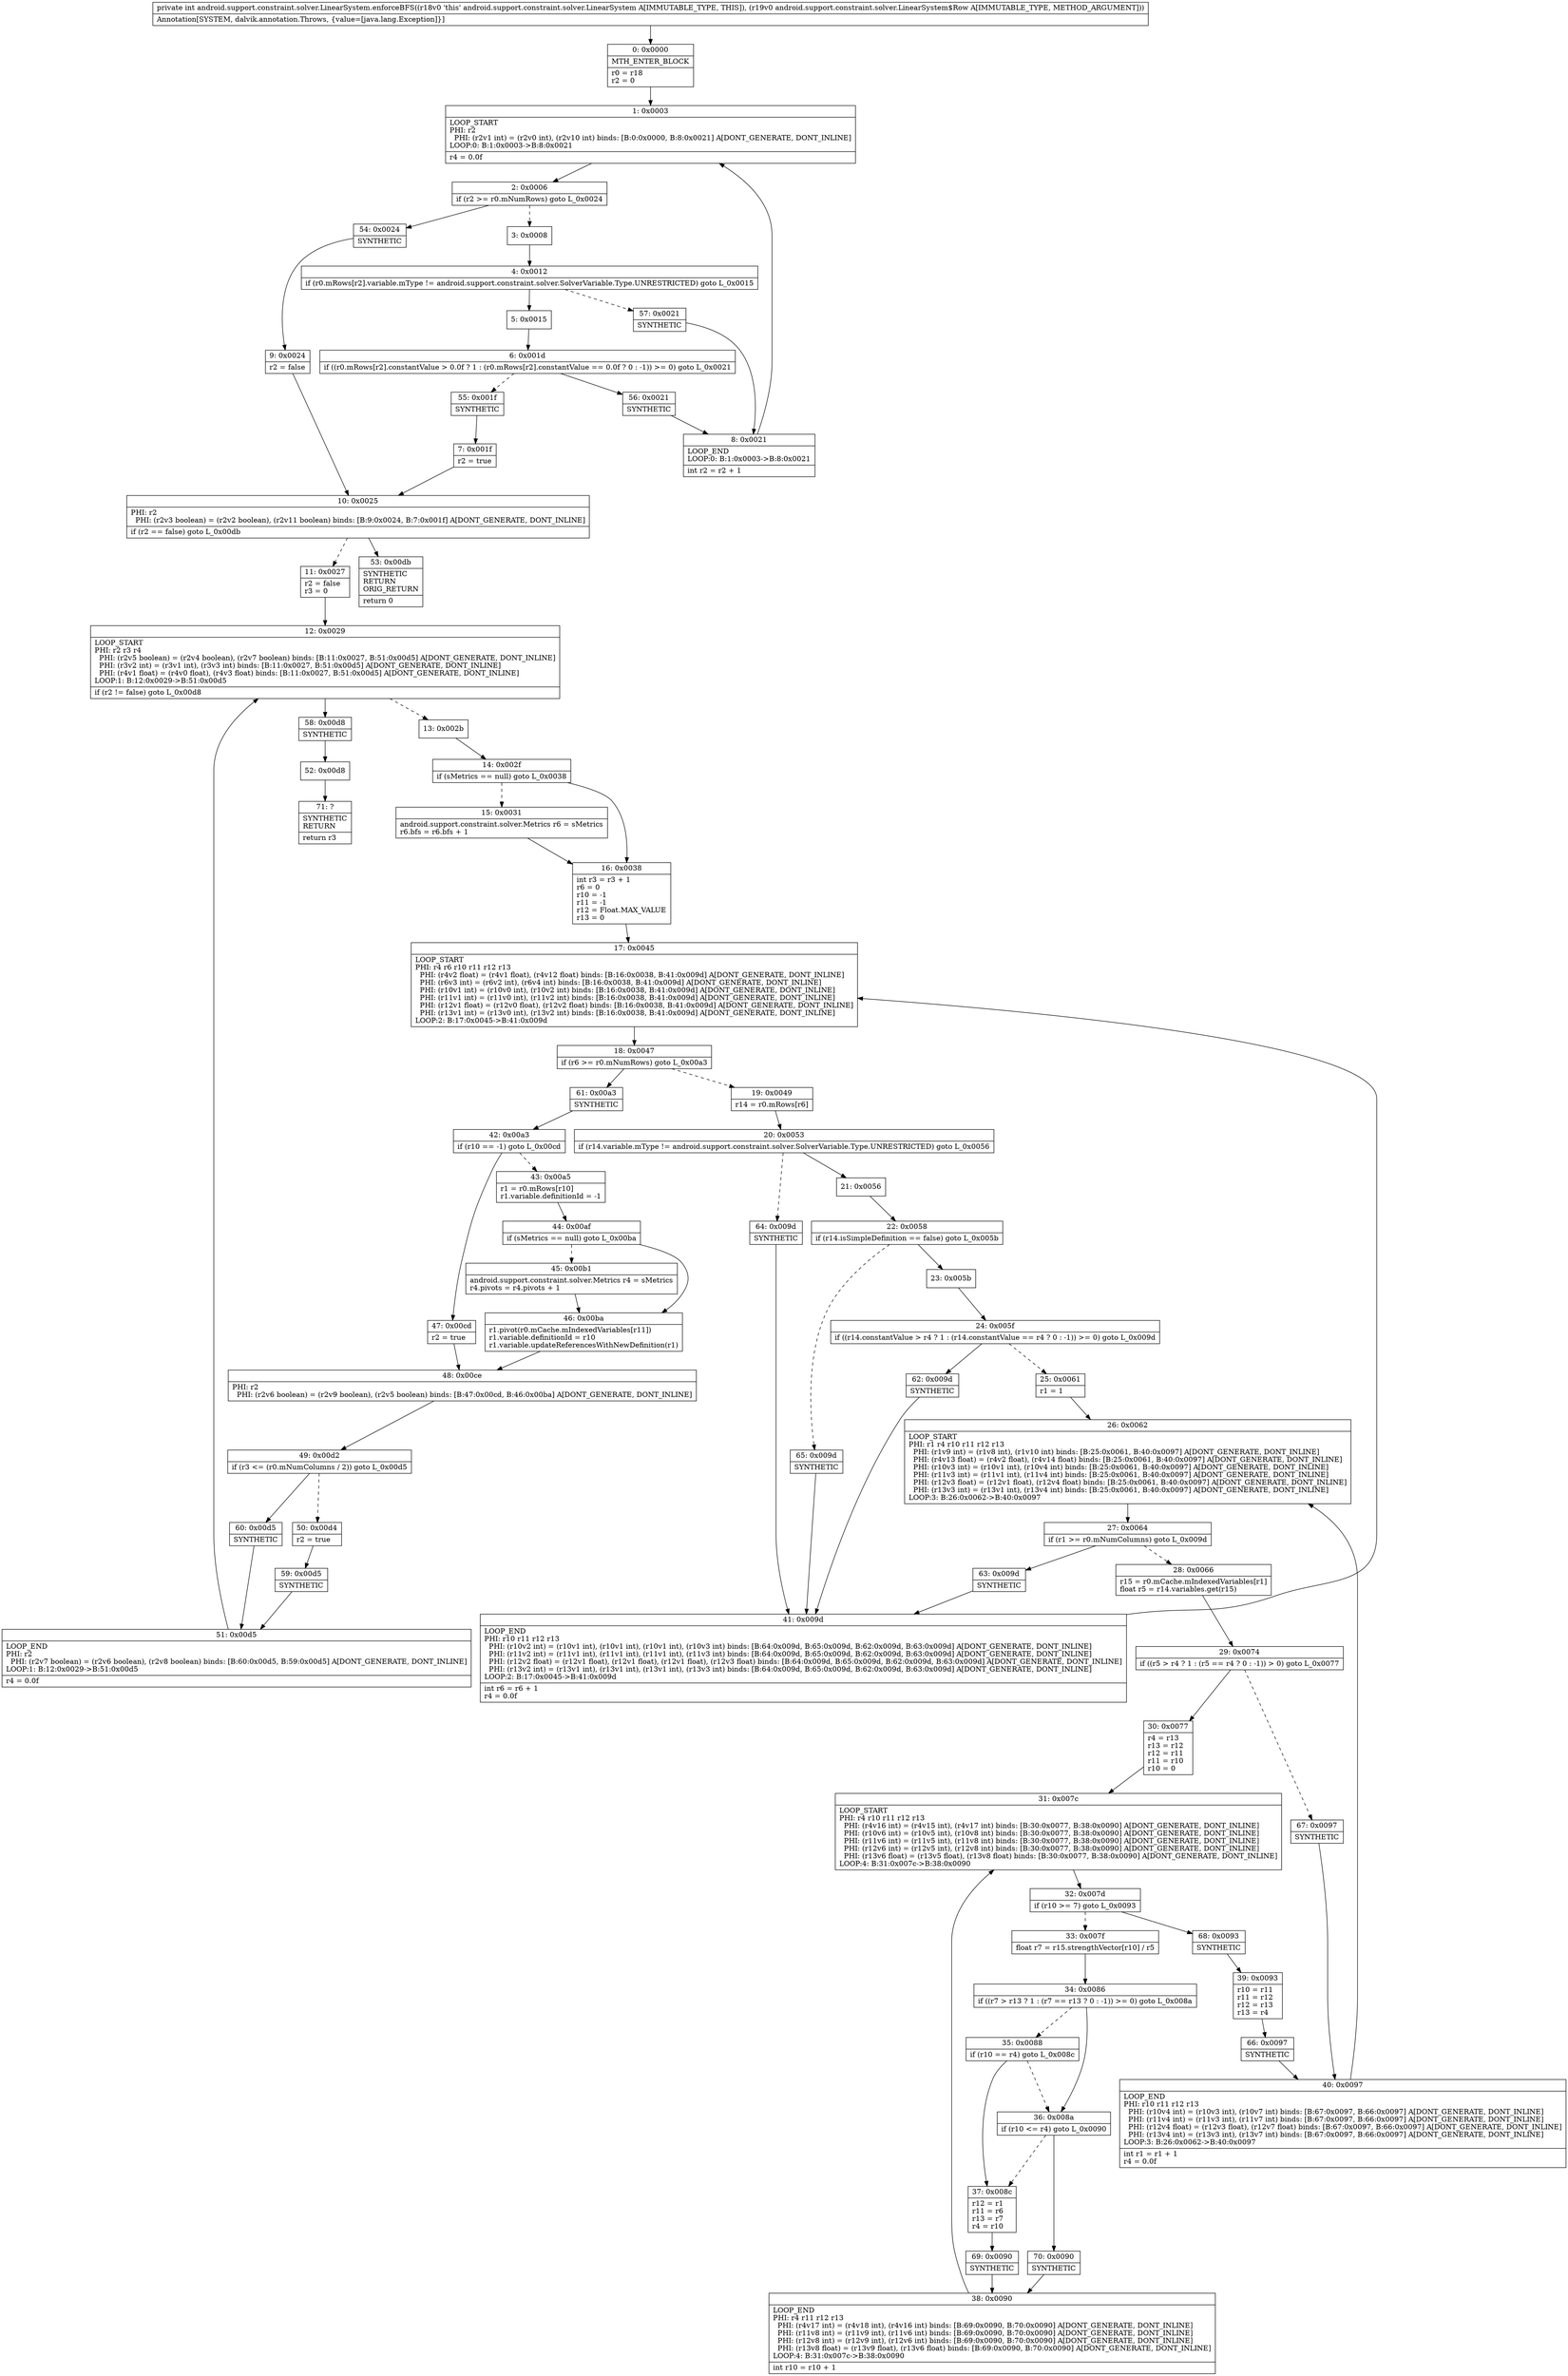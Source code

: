 digraph "CFG forandroid.support.constraint.solver.LinearSystem.enforceBFS(Landroid\/support\/constraint\/solver\/LinearSystem$Row;)I" {
Node_0 [shape=record,label="{0\:\ 0x0000|MTH_ENTER_BLOCK\l|r0 = r18\lr2 = 0\l}"];
Node_1 [shape=record,label="{1\:\ 0x0003|LOOP_START\lPHI: r2 \l  PHI: (r2v1 int) = (r2v0 int), (r2v10 int) binds: [B:0:0x0000, B:8:0x0021] A[DONT_GENERATE, DONT_INLINE]\lLOOP:0: B:1:0x0003\-\>B:8:0x0021\l|r4 = 0.0f\l}"];
Node_2 [shape=record,label="{2\:\ 0x0006|if (r2 \>= r0.mNumRows) goto L_0x0024\l}"];
Node_3 [shape=record,label="{3\:\ 0x0008}"];
Node_4 [shape=record,label="{4\:\ 0x0012|if (r0.mRows[r2].variable.mType != android.support.constraint.solver.SolverVariable.Type.UNRESTRICTED) goto L_0x0015\l}"];
Node_5 [shape=record,label="{5\:\ 0x0015}"];
Node_6 [shape=record,label="{6\:\ 0x001d|if ((r0.mRows[r2].constantValue \> 0.0f ? 1 : (r0.mRows[r2].constantValue == 0.0f ? 0 : \-1)) \>= 0) goto L_0x0021\l}"];
Node_7 [shape=record,label="{7\:\ 0x001f|r2 = true\l}"];
Node_8 [shape=record,label="{8\:\ 0x0021|LOOP_END\lLOOP:0: B:1:0x0003\-\>B:8:0x0021\l|int r2 = r2 + 1\l}"];
Node_9 [shape=record,label="{9\:\ 0x0024|r2 = false\l}"];
Node_10 [shape=record,label="{10\:\ 0x0025|PHI: r2 \l  PHI: (r2v3 boolean) = (r2v2 boolean), (r2v11 boolean) binds: [B:9:0x0024, B:7:0x001f] A[DONT_GENERATE, DONT_INLINE]\l|if (r2 == false) goto L_0x00db\l}"];
Node_11 [shape=record,label="{11\:\ 0x0027|r2 = false\lr3 = 0\l}"];
Node_12 [shape=record,label="{12\:\ 0x0029|LOOP_START\lPHI: r2 r3 r4 \l  PHI: (r2v5 boolean) = (r2v4 boolean), (r2v7 boolean) binds: [B:11:0x0027, B:51:0x00d5] A[DONT_GENERATE, DONT_INLINE]\l  PHI: (r3v2 int) = (r3v1 int), (r3v3 int) binds: [B:11:0x0027, B:51:0x00d5] A[DONT_GENERATE, DONT_INLINE]\l  PHI: (r4v1 float) = (r4v0 float), (r4v3 float) binds: [B:11:0x0027, B:51:0x00d5] A[DONT_GENERATE, DONT_INLINE]\lLOOP:1: B:12:0x0029\-\>B:51:0x00d5\l|if (r2 != false) goto L_0x00d8\l}"];
Node_13 [shape=record,label="{13\:\ 0x002b}"];
Node_14 [shape=record,label="{14\:\ 0x002f|if (sMetrics == null) goto L_0x0038\l}"];
Node_15 [shape=record,label="{15\:\ 0x0031|android.support.constraint.solver.Metrics r6 = sMetrics\lr6.bfs = r6.bfs + 1\l}"];
Node_16 [shape=record,label="{16\:\ 0x0038|int r3 = r3 + 1\lr6 = 0\lr10 = \-1\lr11 = \-1\lr12 = Float.MAX_VALUE\lr13 = 0\l}"];
Node_17 [shape=record,label="{17\:\ 0x0045|LOOP_START\lPHI: r4 r6 r10 r11 r12 r13 \l  PHI: (r4v2 float) = (r4v1 float), (r4v12 float) binds: [B:16:0x0038, B:41:0x009d] A[DONT_GENERATE, DONT_INLINE]\l  PHI: (r6v3 int) = (r6v2 int), (r6v4 int) binds: [B:16:0x0038, B:41:0x009d] A[DONT_GENERATE, DONT_INLINE]\l  PHI: (r10v1 int) = (r10v0 int), (r10v2 int) binds: [B:16:0x0038, B:41:0x009d] A[DONT_GENERATE, DONT_INLINE]\l  PHI: (r11v1 int) = (r11v0 int), (r11v2 int) binds: [B:16:0x0038, B:41:0x009d] A[DONT_GENERATE, DONT_INLINE]\l  PHI: (r12v1 float) = (r12v0 float), (r12v2 float) binds: [B:16:0x0038, B:41:0x009d] A[DONT_GENERATE, DONT_INLINE]\l  PHI: (r13v1 int) = (r13v0 int), (r13v2 int) binds: [B:16:0x0038, B:41:0x009d] A[DONT_GENERATE, DONT_INLINE]\lLOOP:2: B:17:0x0045\-\>B:41:0x009d\l}"];
Node_18 [shape=record,label="{18\:\ 0x0047|if (r6 \>= r0.mNumRows) goto L_0x00a3\l}"];
Node_19 [shape=record,label="{19\:\ 0x0049|r14 = r0.mRows[r6]\l}"];
Node_20 [shape=record,label="{20\:\ 0x0053|if (r14.variable.mType != android.support.constraint.solver.SolverVariable.Type.UNRESTRICTED) goto L_0x0056\l}"];
Node_21 [shape=record,label="{21\:\ 0x0056}"];
Node_22 [shape=record,label="{22\:\ 0x0058|if (r14.isSimpleDefinition == false) goto L_0x005b\l}"];
Node_23 [shape=record,label="{23\:\ 0x005b}"];
Node_24 [shape=record,label="{24\:\ 0x005f|if ((r14.constantValue \> r4 ? 1 : (r14.constantValue == r4 ? 0 : \-1)) \>= 0) goto L_0x009d\l}"];
Node_25 [shape=record,label="{25\:\ 0x0061|r1 = 1\l}"];
Node_26 [shape=record,label="{26\:\ 0x0062|LOOP_START\lPHI: r1 r4 r10 r11 r12 r13 \l  PHI: (r1v9 int) = (r1v8 int), (r1v10 int) binds: [B:25:0x0061, B:40:0x0097] A[DONT_GENERATE, DONT_INLINE]\l  PHI: (r4v13 float) = (r4v2 float), (r4v14 float) binds: [B:25:0x0061, B:40:0x0097] A[DONT_GENERATE, DONT_INLINE]\l  PHI: (r10v3 int) = (r10v1 int), (r10v4 int) binds: [B:25:0x0061, B:40:0x0097] A[DONT_GENERATE, DONT_INLINE]\l  PHI: (r11v3 int) = (r11v1 int), (r11v4 int) binds: [B:25:0x0061, B:40:0x0097] A[DONT_GENERATE, DONT_INLINE]\l  PHI: (r12v3 float) = (r12v1 float), (r12v4 float) binds: [B:25:0x0061, B:40:0x0097] A[DONT_GENERATE, DONT_INLINE]\l  PHI: (r13v3 int) = (r13v1 int), (r13v4 int) binds: [B:25:0x0061, B:40:0x0097] A[DONT_GENERATE, DONT_INLINE]\lLOOP:3: B:26:0x0062\-\>B:40:0x0097\l}"];
Node_27 [shape=record,label="{27\:\ 0x0064|if (r1 \>= r0.mNumColumns) goto L_0x009d\l}"];
Node_28 [shape=record,label="{28\:\ 0x0066|r15 = r0.mCache.mIndexedVariables[r1]\lfloat r5 = r14.variables.get(r15)\l}"];
Node_29 [shape=record,label="{29\:\ 0x0074|if ((r5 \> r4 ? 1 : (r5 == r4 ? 0 : \-1)) \> 0) goto L_0x0077\l}"];
Node_30 [shape=record,label="{30\:\ 0x0077|r4 = r13\lr13 = r12\lr12 = r11\lr11 = r10\lr10 = 0\l}"];
Node_31 [shape=record,label="{31\:\ 0x007c|LOOP_START\lPHI: r4 r10 r11 r12 r13 \l  PHI: (r4v16 int) = (r4v15 int), (r4v17 int) binds: [B:30:0x0077, B:38:0x0090] A[DONT_GENERATE, DONT_INLINE]\l  PHI: (r10v6 int) = (r10v5 int), (r10v8 int) binds: [B:30:0x0077, B:38:0x0090] A[DONT_GENERATE, DONT_INLINE]\l  PHI: (r11v6 int) = (r11v5 int), (r11v8 int) binds: [B:30:0x0077, B:38:0x0090] A[DONT_GENERATE, DONT_INLINE]\l  PHI: (r12v6 int) = (r12v5 int), (r12v8 int) binds: [B:30:0x0077, B:38:0x0090] A[DONT_GENERATE, DONT_INLINE]\l  PHI: (r13v6 float) = (r13v5 float), (r13v8 float) binds: [B:30:0x0077, B:38:0x0090] A[DONT_GENERATE, DONT_INLINE]\lLOOP:4: B:31:0x007c\-\>B:38:0x0090\l}"];
Node_32 [shape=record,label="{32\:\ 0x007d|if (r10 \>= 7) goto L_0x0093\l}"];
Node_33 [shape=record,label="{33\:\ 0x007f|float r7 = r15.strengthVector[r10] \/ r5\l}"];
Node_34 [shape=record,label="{34\:\ 0x0086|if ((r7 \> r13 ? 1 : (r7 == r13 ? 0 : \-1)) \>= 0) goto L_0x008a\l}"];
Node_35 [shape=record,label="{35\:\ 0x0088|if (r10 == r4) goto L_0x008c\l}"];
Node_36 [shape=record,label="{36\:\ 0x008a|if (r10 \<= r4) goto L_0x0090\l}"];
Node_37 [shape=record,label="{37\:\ 0x008c|r12 = r1\lr11 = r6\lr13 = r7\lr4 = r10\l}"];
Node_38 [shape=record,label="{38\:\ 0x0090|LOOP_END\lPHI: r4 r11 r12 r13 \l  PHI: (r4v17 int) = (r4v18 int), (r4v16 int) binds: [B:69:0x0090, B:70:0x0090] A[DONT_GENERATE, DONT_INLINE]\l  PHI: (r11v8 int) = (r11v9 int), (r11v6 int) binds: [B:69:0x0090, B:70:0x0090] A[DONT_GENERATE, DONT_INLINE]\l  PHI: (r12v8 int) = (r12v9 int), (r12v6 int) binds: [B:69:0x0090, B:70:0x0090] A[DONT_GENERATE, DONT_INLINE]\l  PHI: (r13v8 float) = (r13v9 float), (r13v6 float) binds: [B:69:0x0090, B:70:0x0090] A[DONT_GENERATE, DONT_INLINE]\lLOOP:4: B:31:0x007c\-\>B:38:0x0090\l|int r10 = r10 + 1\l}"];
Node_39 [shape=record,label="{39\:\ 0x0093|r10 = r11\lr11 = r12\lr12 = r13\lr13 = r4\l}"];
Node_40 [shape=record,label="{40\:\ 0x0097|LOOP_END\lPHI: r10 r11 r12 r13 \l  PHI: (r10v4 int) = (r10v3 int), (r10v7 int) binds: [B:67:0x0097, B:66:0x0097] A[DONT_GENERATE, DONT_INLINE]\l  PHI: (r11v4 int) = (r11v3 int), (r11v7 int) binds: [B:67:0x0097, B:66:0x0097] A[DONT_GENERATE, DONT_INLINE]\l  PHI: (r12v4 float) = (r12v3 float), (r12v7 float) binds: [B:67:0x0097, B:66:0x0097] A[DONT_GENERATE, DONT_INLINE]\l  PHI: (r13v4 int) = (r13v3 int), (r13v7 int) binds: [B:67:0x0097, B:66:0x0097] A[DONT_GENERATE, DONT_INLINE]\lLOOP:3: B:26:0x0062\-\>B:40:0x0097\l|int r1 = r1 + 1\lr4 = 0.0f\l}"];
Node_41 [shape=record,label="{41\:\ 0x009d|LOOP_END\lPHI: r10 r11 r12 r13 \l  PHI: (r10v2 int) = (r10v1 int), (r10v1 int), (r10v1 int), (r10v3 int) binds: [B:64:0x009d, B:65:0x009d, B:62:0x009d, B:63:0x009d] A[DONT_GENERATE, DONT_INLINE]\l  PHI: (r11v2 int) = (r11v1 int), (r11v1 int), (r11v1 int), (r11v3 int) binds: [B:64:0x009d, B:65:0x009d, B:62:0x009d, B:63:0x009d] A[DONT_GENERATE, DONT_INLINE]\l  PHI: (r12v2 float) = (r12v1 float), (r12v1 float), (r12v1 float), (r12v3 float) binds: [B:64:0x009d, B:65:0x009d, B:62:0x009d, B:63:0x009d] A[DONT_GENERATE, DONT_INLINE]\l  PHI: (r13v2 int) = (r13v1 int), (r13v1 int), (r13v1 int), (r13v3 int) binds: [B:64:0x009d, B:65:0x009d, B:62:0x009d, B:63:0x009d] A[DONT_GENERATE, DONT_INLINE]\lLOOP:2: B:17:0x0045\-\>B:41:0x009d\l|int r6 = r6 + 1\lr4 = 0.0f\l}"];
Node_42 [shape=record,label="{42\:\ 0x00a3|if (r10 == \-1) goto L_0x00cd\l}"];
Node_43 [shape=record,label="{43\:\ 0x00a5|r1 = r0.mRows[r10]\lr1.variable.definitionId = \-1\l}"];
Node_44 [shape=record,label="{44\:\ 0x00af|if (sMetrics == null) goto L_0x00ba\l}"];
Node_45 [shape=record,label="{45\:\ 0x00b1|android.support.constraint.solver.Metrics r4 = sMetrics\lr4.pivots = r4.pivots + 1\l}"];
Node_46 [shape=record,label="{46\:\ 0x00ba|r1.pivot(r0.mCache.mIndexedVariables[r11])\lr1.variable.definitionId = r10\lr1.variable.updateReferencesWithNewDefinition(r1)\l}"];
Node_47 [shape=record,label="{47\:\ 0x00cd|r2 = true\l}"];
Node_48 [shape=record,label="{48\:\ 0x00ce|PHI: r2 \l  PHI: (r2v6 boolean) = (r2v9 boolean), (r2v5 boolean) binds: [B:47:0x00cd, B:46:0x00ba] A[DONT_GENERATE, DONT_INLINE]\l}"];
Node_49 [shape=record,label="{49\:\ 0x00d2|if (r3 \<= (r0.mNumColumns \/ 2)) goto L_0x00d5\l}"];
Node_50 [shape=record,label="{50\:\ 0x00d4|r2 = true\l}"];
Node_51 [shape=record,label="{51\:\ 0x00d5|LOOP_END\lPHI: r2 \l  PHI: (r2v7 boolean) = (r2v6 boolean), (r2v8 boolean) binds: [B:60:0x00d5, B:59:0x00d5] A[DONT_GENERATE, DONT_INLINE]\lLOOP:1: B:12:0x0029\-\>B:51:0x00d5\l|r4 = 0.0f\l}"];
Node_52 [shape=record,label="{52\:\ 0x00d8}"];
Node_53 [shape=record,label="{53\:\ 0x00db|SYNTHETIC\lRETURN\lORIG_RETURN\l|return 0\l}"];
Node_54 [shape=record,label="{54\:\ 0x0024|SYNTHETIC\l}"];
Node_55 [shape=record,label="{55\:\ 0x001f|SYNTHETIC\l}"];
Node_56 [shape=record,label="{56\:\ 0x0021|SYNTHETIC\l}"];
Node_57 [shape=record,label="{57\:\ 0x0021|SYNTHETIC\l}"];
Node_58 [shape=record,label="{58\:\ 0x00d8|SYNTHETIC\l}"];
Node_59 [shape=record,label="{59\:\ 0x00d5|SYNTHETIC\l}"];
Node_60 [shape=record,label="{60\:\ 0x00d5|SYNTHETIC\l}"];
Node_61 [shape=record,label="{61\:\ 0x00a3|SYNTHETIC\l}"];
Node_62 [shape=record,label="{62\:\ 0x009d|SYNTHETIC\l}"];
Node_63 [shape=record,label="{63\:\ 0x009d|SYNTHETIC\l}"];
Node_64 [shape=record,label="{64\:\ 0x009d|SYNTHETIC\l}"];
Node_65 [shape=record,label="{65\:\ 0x009d|SYNTHETIC\l}"];
Node_66 [shape=record,label="{66\:\ 0x0097|SYNTHETIC\l}"];
Node_67 [shape=record,label="{67\:\ 0x0097|SYNTHETIC\l}"];
Node_68 [shape=record,label="{68\:\ 0x0093|SYNTHETIC\l}"];
Node_69 [shape=record,label="{69\:\ 0x0090|SYNTHETIC\l}"];
Node_70 [shape=record,label="{70\:\ 0x0090|SYNTHETIC\l}"];
Node_71 [shape=record,label="{71\:\ ?|SYNTHETIC\lRETURN\l|return r3\l}"];
MethodNode[shape=record,label="{private int android.support.constraint.solver.LinearSystem.enforceBFS((r18v0 'this' android.support.constraint.solver.LinearSystem A[IMMUTABLE_TYPE, THIS]), (r19v0 android.support.constraint.solver.LinearSystem$Row A[IMMUTABLE_TYPE, METHOD_ARGUMENT]))  | Annotation[SYSTEM, dalvik.annotation.Throws, \{value=[java.lang.Exception]\}]\l}"];
MethodNode -> Node_0;
Node_0 -> Node_1;
Node_1 -> Node_2;
Node_2 -> Node_3[style=dashed];
Node_2 -> Node_54;
Node_3 -> Node_4;
Node_4 -> Node_5;
Node_4 -> Node_57[style=dashed];
Node_5 -> Node_6;
Node_6 -> Node_55[style=dashed];
Node_6 -> Node_56;
Node_7 -> Node_10;
Node_8 -> Node_1;
Node_9 -> Node_10;
Node_10 -> Node_11[style=dashed];
Node_10 -> Node_53;
Node_11 -> Node_12;
Node_12 -> Node_13[style=dashed];
Node_12 -> Node_58;
Node_13 -> Node_14;
Node_14 -> Node_15[style=dashed];
Node_14 -> Node_16;
Node_15 -> Node_16;
Node_16 -> Node_17;
Node_17 -> Node_18;
Node_18 -> Node_19[style=dashed];
Node_18 -> Node_61;
Node_19 -> Node_20;
Node_20 -> Node_21;
Node_20 -> Node_64[style=dashed];
Node_21 -> Node_22;
Node_22 -> Node_23;
Node_22 -> Node_65[style=dashed];
Node_23 -> Node_24;
Node_24 -> Node_25[style=dashed];
Node_24 -> Node_62;
Node_25 -> Node_26;
Node_26 -> Node_27;
Node_27 -> Node_28[style=dashed];
Node_27 -> Node_63;
Node_28 -> Node_29;
Node_29 -> Node_30;
Node_29 -> Node_67[style=dashed];
Node_30 -> Node_31;
Node_31 -> Node_32;
Node_32 -> Node_33[style=dashed];
Node_32 -> Node_68;
Node_33 -> Node_34;
Node_34 -> Node_35[style=dashed];
Node_34 -> Node_36;
Node_35 -> Node_36[style=dashed];
Node_35 -> Node_37;
Node_36 -> Node_37[style=dashed];
Node_36 -> Node_70;
Node_37 -> Node_69;
Node_38 -> Node_31;
Node_39 -> Node_66;
Node_40 -> Node_26;
Node_41 -> Node_17;
Node_42 -> Node_43[style=dashed];
Node_42 -> Node_47;
Node_43 -> Node_44;
Node_44 -> Node_45[style=dashed];
Node_44 -> Node_46;
Node_45 -> Node_46;
Node_46 -> Node_48;
Node_47 -> Node_48;
Node_48 -> Node_49;
Node_49 -> Node_50[style=dashed];
Node_49 -> Node_60;
Node_50 -> Node_59;
Node_51 -> Node_12;
Node_52 -> Node_71;
Node_54 -> Node_9;
Node_55 -> Node_7;
Node_56 -> Node_8;
Node_57 -> Node_8;
Node_58 -> Node_52;
Node_59 -> Node_51;
Node_60 -> Node_51;
Node_61 -> Node_42;
Node_62 -> Node_41;
Node_63 -> Node_41;
Node_64 -> Node_41;
Node_65 -> Node_41;
Node_66 -> Node_40;
Node_67 -> Node_40;
Node_68 -> Node_39;
Node_69 -> Node_38;
Node_70 -> Node_38;
}

